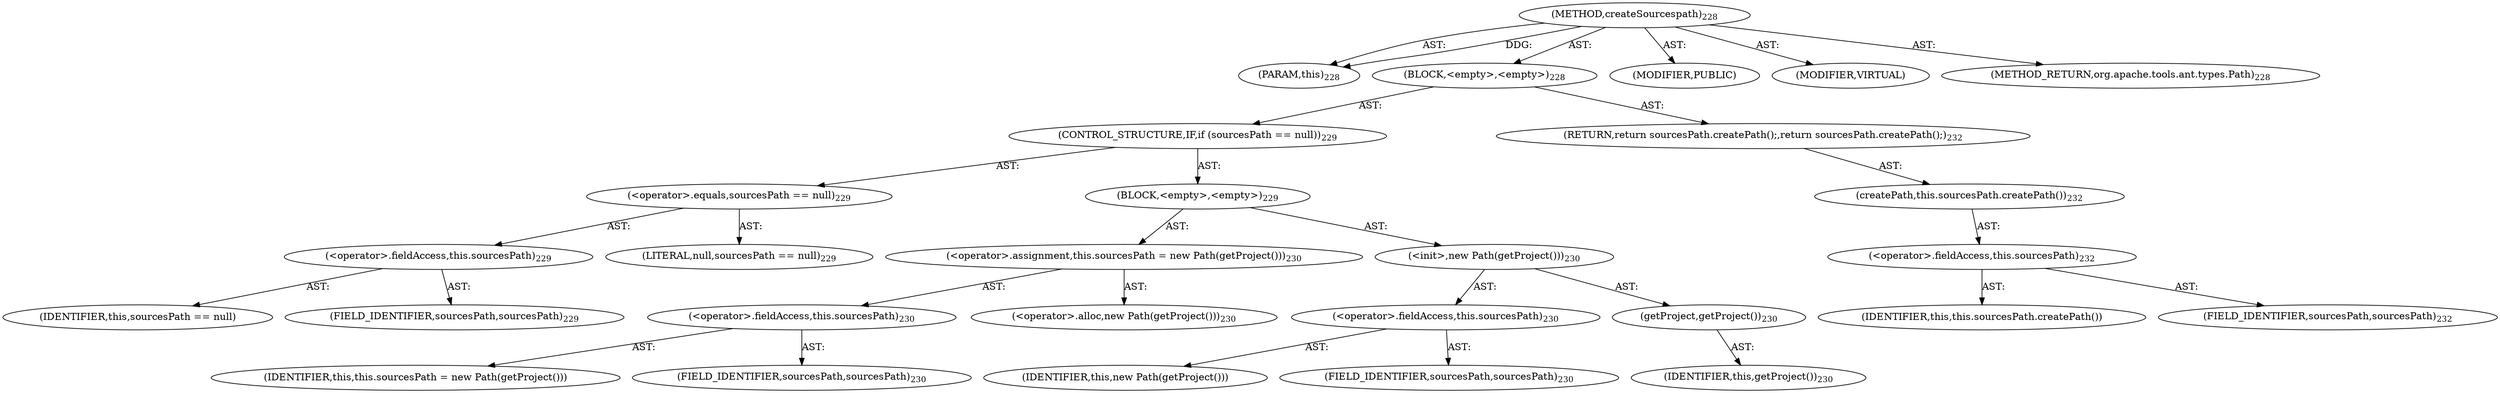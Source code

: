 digraph "createSourcespath" {  
"111669149706" [label = <(METHOD,createSourcespath)<SUB>228</SUB>> ]
"115964116994" [label = <(PARAM,this)<SUB>228</SUB>> ]
"25769803786" [label = <(BLOCK,&lt;empty&gt;,&lt;empty&gt;)<SUB>228</SUB>> ]
"47244640256" [label = <(CONTROL_STRUCTURE,IF,if (sourcesPath == null))<SUB>229</SUB>> ]
"30064771088" [label = <(&lt;operator&gt;.equals,sourcesPath == null)<SUB>229</SUB>> ]
"30064771089" [label = <(&lt;operator&gt;.fieldAccess,this.sourcesPath)<SUB>229</SUB>> ]
"68719476814" [label = <(IDENTIFIER,this,sourcesPath == null)> ]
"55834574858" [label = <(FIELD_IDENTIFIER,sourcesPath,sourcesPath)<SUB>229</SUB>> ]
"90194313216" [label = <(LITERAL,null,sourcesPath == null)<SUB>229</SUB>> ]
"25769803787" [label = <(BLOCK,&lt;empty&gt;,&lt;empty&gt;)<SUB>229</SUB>> ]
"30064771090" [label = <(&lt;operator&gt;.assignment,this.sourcesPath = new Path(getProject()))<SUB>230</SUB>> ]
"30064771091" [label = <(&lt;operator&gt;.fieldAccess,this.sourcesPath)<SUB>230</SUB>> ]
"68719476815" [label = <(IDENTIFIER,this,this.sourcesPath = new Path(getProject()))> ]
"55834574859" [label = <(FIELD_IDENTIFIER,sourcesPath,sourcesPath)<SUB>230</SUB>> ]
"30064771092" [label = <(&lt;operator&gt;.alloc,new Path(getProject()))<SUB>230</SUB>> ]
"30064771093" [label = <(&lt;init&gt;,new Path(getProject()))<SUB>230</SUB>> ]
"30064771094" [label = <(&lt;operator&gt;.fieldAccess,this.sourcesPath)<SUB>230</SUB>> ]
"68719476816" [label = <(IDENTIFIER,this,new Path(getProject()))> ]
"55834574860" [label = <(FIELD_IDENTIFIER,sourcesPath,sourcesPath)<SUB>230</SUB>> ]
"30064771095" [label = <(getProject,getProject())<SUB>230</SUB>> ]
"68719476738" [label = <(IDENTIFIER,this,getProject())<SUB>230</SUB>> ]
"146028888068" [label = <(RETURN,return sourcesPath.createPath();,return sourcesPath.createPath();)<SUB>232</SUB>> ]
"30064771096" [label = <(createPath,this.sourcesPath.createPath())<SUB>232</SUB>> ]
"30064771097" [label = <(&lt;operator&gt;.fieldAccess,this.sourcesPath)<SUB>232</SUB>> ]
"68719476817" [label = <(IDENTIFIER,this,this.sourcesPath.createPath())> ]
"55834574861" [label = <(FIELD_IDENTIFIER,sourcesPath,sourcesPath)<SUB>232</SUB>> ]
"133143986213" [label = <(MODIFIER,PUBLIC)> ]
"133143986214" [label = <(MODIFIER,VIRTUAL)> ]
"128849018890" [label = <(METHOD_RETURN,org.apache.tools.ant.types.Path)<SUB>228</SUB>> ]
  "111669149706" -> "115964116994"  [ label = "AST: "] 
  "111669149706" -> "25769803786"  [ label = "AST: "] 
  "111669149706" -> "133143986213"  [ label = "AST: "] 
  "111669149706" -> "133143986214"  [ label = "AST: "] 
  "111669149706" -> "128849018890"  [ label = "AST: "] 
  "25769803786" -> "47244640256"  [ label = "AST: "] 
  "25769803786" -> "146028888068"  [ label = "AST: "] 
  "47244640256" -> "30064771088"  [ label = "AST: "] 
  "47244640256" -> "25769803787"  [ label = "AST: "] 
  "30064771088" -> "30064771089"  [ label = "AST: "] 
  "30064771088" -> "90194313216"  [ label = "AST: "] 
  "30064771089" -> "68719476814"  [ label = "AST: "] 
  "30064771089" -> "55834574858"  [ label = "AST: "] 
  "25769803787" -> "30064771090"  [ label = "AST: "] 
  "25769803787" -> "30064771093"  [ label = "AST: "] 
  "30064771090" -> "30064771091"  [ label = "AST: "] 
  "30064771090" -> "30064771092"  [ label = "AST: "] 
  "30064771091" -> "68719476815"  [ label = "AST: "] 
  "30064771091" -> "55834574859"  [ label = "AST: "] 
  "30064771093" -> "30064771094"  [ label = "AST: "] 
  "30064771093" -> "30064771095"  [ label = "AST: "] 
  "30064771094" -> "68719476816"  [ label = "AST: "] 
  "30064771094" -> "55834574860"  [ label = "AST: "] 
  "30064771095" -> "68719476738"  [ label = "AST: "] 
  "146028888068" -> "30064771096"  [ label = "AST: "] 
  "30064771096" -> "30064771097"  [ label = "AST: "] 
  "30064771097" -> "68719476817"  [ label = "AST: "] 
  "30064771097" -> "55834574861"  [ label = "AST: "] 
  "111669149706" -> "115964116994"  [ label = "DDG: "] 
}
